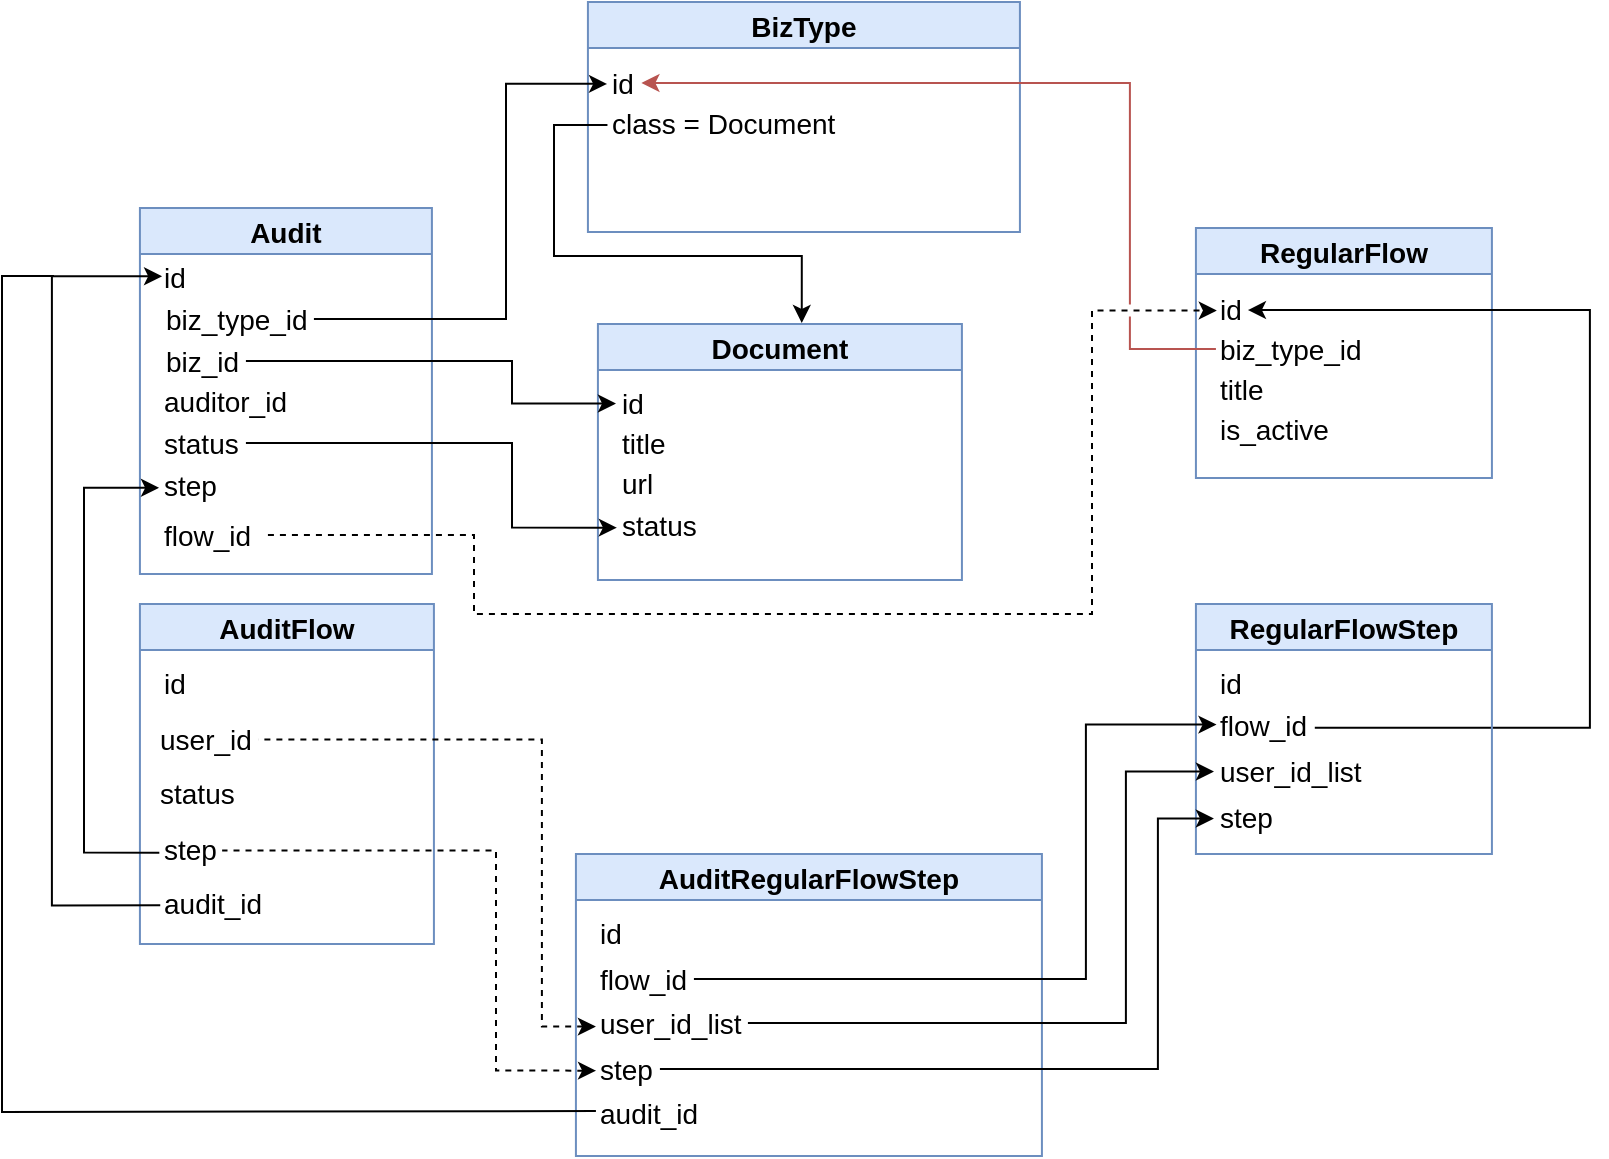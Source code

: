 <mxfile version="17.1.3" type="github">
  <diagram name="Page-1" id="e7e014a7-5840-1c2e-5031-d8a46d1fe8dd">
    <mxGraphModel dx="1234" dy="741" grid="0" gridSize="10" guides="1" tooltips="1" connect="1" arrows="1" fold="1" page="1" pageScale="1" pageWidth="1169" pageHeight="826" background="none" math="0" shadow="0">
      <root>
        <mxCell id="0" />
        <mxCell id="1" parent="0" />
        <mxCell id="k-PogV9iw9nHgQf0J8GU-70" value="Audit" style="swimlane;fontSize=14;strokeColor=#6c8ebf;fillColor=#dae8fc;" parent="1" vertex="1">
          <mxGeometry x="116.96" y="163" width="146" height="183" as="geometry" />
        </mxCell>
        <mxCell id="k-PogV9iw9nHgQf0J8GU-71" value="id" style="text;html=1;align=left;verticalAlign=middle;resizable=0;points=[];autosize=1;strokeColor=none;fillColor=none;fontSize=14;flipH=0;" parent="k-PogV9iw9nHgQf0J8GU-70" vertex="1">
          <mxGeometry x="10" y="25" width="30" height="20" as="geometry" />
        </mxCell>
        <mxCell id="k-PogV9iw9nHgQf0J8GU-72" value="biz_id" style="text;align=left;verticalAlign=middle;resizable=0;points=[];autosize=1;strokeColor=none;fillColor=none;fontSize=14;flipH=0;labelBackgroundColor=none;glass=0;labelPosition=center;verticalLabelPosition=middle;textDirection=ltr;html=1;spacingRight=-5;" parent="k-PogV9iw9nHgQf0J8GU-70" vertex="1">
          <mxGeometry x="11" y="66" width="42" height="21" as="geometry" />
        </mxCell>
        <mxCell id="k-PogV9iw9nHgQf0J8GU-74" value="auditor_id" style="text;html=1;align=left;verticalAlign=middle;resizable=0;points=[];autosize=1;strokeColor=none;fillColor=none;fontSize=14;flipH=0;" parent="k-PogV9iw9nHgQf0J8GU-70" vertex="1">
          <mxGeometry x="10" y="87" width="80" height="20" as="geometry" />
        </mxCell>
        <mxCell id="k-PogV9iw9nHgQf0J8GU-93" value="status" style="text;html=1;align=left;verticalAlign=middle;resizable=0;points=[];autosize=1;strokeColor=none;fillColor=none;fontSize=14;flipH=0;spacingRight=-5;" parent="k-PogV9iw9nHgQf0J8GU-70" vertex="1">
          <mxGeometry x="10" y="107" width="43" height="21" as="geometry" />
        </mxCell>
        <mxCell id="k-PogV9iw9nHgQf0J8GU-121" value="step" style="text;html=1;align=left;verticalAlign=middle;resizable=0;points=[];autosize=1;strokeColor=none;fillColor=none;fontSize=14;flipH=0;" parent="k-PogV9iw9nHgQf0J8GU-70" vertex="1">
          <mxGeometry x="10" y="128" width="37" height="21" as="geometry" />
        </mxCell>
        <mxCell id="k-PogV9iw9nHgQf0J8GU-128" value="flow_id" style="text;html=1;align=left;verticalAlign=middle;resizable=0;points=[];autosize=1;strokeColor=none;fillColor=none;fontSize=14;flipH=0;" parent="k-PogV9iw9nHgQf0J8GU-70" vertex="1">
          <mxGeometry x="10" y="153" width="54" height="21" as="geometry" />
        </mxCell>
        <mxCell id="k-PogV9iw9nHgQf0J8GU-75" value="Document" style="swimlane;fontSize=14;strokeColor=#6c8ebf;fillColor=#dae8fc;" parent="1" vertex="1">
          <mxGeometry x="345.96" y="221" width="182" height="128" as="geometry" />
        </mxCell>
        <mxCell id="k-PogV9iw9nHgQf0J8GU-76" value="id" style="text;html=1;align=left;verticalAlign=middle;resizable=0;points=[];autosize=1;strokeColor=none;fillColor=none;fontSize=14;flipH=0;" parent="k-PogV9iw9nHgQf0J8GU-75" vertex="1">
          <mxGeometry x="10" y="30" width="30" height="20" as="geometry" />
        </mxCell>
        <mxCell id="k-PogV9iw9nHgQf0J8GU-77" value="title" style="text;html=1;align=left;verticalAlign=middle;resizable=0;points=[];autosize=1;strokeColor=none;fillColor=none;fontSize=14;flipH=0;" parent="k-PogV9iw9nHgQf0J8GU-75" vertex="1">
          <mxGeometry x="10" y="50" width="40" height="20" as="geometry" />
        </mxCell>
        <mxCell id="k-PogV9iw9nHgQf0J8GU-78" value="url" style="text;html=1;align=left;verticalAlign=middle;resizable=0;points=[];autosize=1;strokeColor=none;fillColor=none;fontSize=14;flipH=0;" parent="k-PogV9iw9nHgQf0J8GU-75" vertex="1">
          <mxGeometry x="10" y="70" width="30" height="20" as="geometry" />
        </mxCell>
        <mxCell id="k-PogV9iw9nHgQf0J8GU-94" value="status" style="text;html=1;align=left;verticalAlign=middle;resizable=0;points=[];autosize=1;strokeColor=none;fillColor=none;fontSize=14;flipH=0;" parent="k-PogV9iw9nHgQf0J8GU-75" vertex="1">
          <mxGeometry x="10" y="90" width="48" height="21" as="geometry" />
        </mxCell>
        <mxCell id="k-PogV9iw9nHgQf0J8GU-80" value="BizType" style="swimlane;fontSize=14;strokeColor=#6c8ebf;fillColor=#dae8fc;" parent="1" vertex="1">
          <mxGeometry x="340.96" y="60" width="216" height="115" as="geometry" />
        </mxCell>
        <mxCell id="k-PogV9iw9nHgQf0J8GU-81" value="id" style="text;html=1;align=left;verticalAlign=middle;resizable=0;points=[];autosize=1;strokeColor=none;fillColor=none;fontSize=14;flipH=0;spacingRight=-5;" parent="k-PogV9iw9nHgQf0J8GU-80" vertex="1">
          <mxGeometry x="10" y="30" width="16" height="21" as="geometry" />
        </mxCell>
        <mxCell id="k-PogV9iw9nHgQf0J8GU-82" value="class = Document" style="text;html=1;align=left;verticalAlign=middle;resizable=0;points=[];autosize=1;strokeColor=none;fillColor=none;fontSize=14;flipH=0;spacingRight=-5;" parent="k-PogV9iw9nHgQf0J8GU-80" vertex="1">
          <mxGeometry x="10" y="50" width="117" height="21" as="geometry" />
        </mxCell>
        <mxCell id="k-PogV9iw9nHgQf0J8GU-87" value="AuditFlow" style="swimlane;fontSize=14;strokeColor=#6c8ebf;fillColor=#dae8fc;" parent="1" vertex="1">
          <mxGeometry x="116.96" y="361" width="147" height="170" as="geometry" />
        </mxCell>
        <mxCell id="k-PogV9iw9nHgQf0J8GU-88" value="id" style="text;html=1;align=left;verticalAlign=middle;resizable=0;points=[];autosize=1;strokeColor=none;fillColor=none;fontSize=14;flipH=0;" parent="k-PogV9iw9nHgQf0J8GU-87" vertex="1">
          <mxGeometry x="10" y="30" width="30" height="20" as="geometry" />
        </mxCell>
        <mxCell id="k-PogV9iw9nHgQf0J8GU-89" value="audit_id" style="text;html=1;align=left;verticalAlign=middle;resizable=0;points=[];autosize=1;strokeColor=none;fillColor=none;fontSize=14;flipH=0;labelBackgroundColor=none;spacingRight=-5;" parent="k-PogV9iw9nHgQf0J8GU-87" vertex="1">
          <mxGeometry x="10" y="139" width="54" height="21" as="geometry" />
        </mxCell>
        <mxCell id="k-PogV9iw9nHgQf0J8GU-90" value="user_id" style="text;html=1;align=left;verticalAlign=middle;resizable=0;points=[];autosize=1;strokeColor=none;fillColor=none;fontSize=14;flipH=0;spacingRight=-5;" parent="k-PogV9iw9nHgQf0J8GU-87" vertex="1">
          <mxGeometry x="8.5" y="57" width="51" height="21" as="geometry" />
        </mxCell>
        <mxCell id="k-PogV9iw9nHgQf0J8GU-91" value="status" style="text;html=1;align=left;verticalAlign=middle;resizable=0;points=[];autosize=1;strokeColor=none;fillColor=none;fontSize=14;flipH=0;" parent="k-PogV9iw9nHgQf0J8GU-87" vertex="1">
          <mxGeometry x="8.5" y="84" width="48" height="21" as="geometry" />
        </mxCell>
        <mxCell id="k-PogV9iw9nHgQf0J8GU-120" value="step" style="text;html=1;align=left;verticalAlign=middle;resizable=0;points=[];autosize=1;strokeColor=none;fillColor=none;fontSize=14;flipH=0;spacingRight=-5;" parent="k-PogV9iw9nHgQf0J8GU-87" vertex="1">
          <mxGeometry x="10" y="112" width="32" height="21" as="geometry" />
        </mxCell>
        <mxCell id="k-PogV9iw9nHgQf0J8GU-92" style="edgeStyle=orthogonalEdgeStyle;rounded=0;orthogonalLoop=1;jettySize=auto;html=1;fontSize=14;entryX=0.036;entryY=0.456;entryDx=0;entryDy=0;entryPerimeter=0;exitX=0.003;exitY=0.556;exitDx=0;exitDy=0;exitPerimeter=0;" parent="1" source="k-PogV9iw9nHgQf0J8GU-89" target="k-PogV9iw9nHgQf0J8GU-71" edge="1">
          <mxGeometry relative="1" as="geometry">
            <mxPoint x="78.96" y="197" as="targetPoint" />
            <Array as="points">
              <mxPoint x="72.96" y="512" />
              <mxPoint x="72.96" y="197" />
            </Array>
          </mxGeometry>
        </mxCell>
        <mxCell id="k-PogV9iw9nHgQf0J8GU-97" value="RegularFlow" style="swimlane;fontSize=14;strokeColor=#6c8ebf;fillColor=#dae8fc;" parent="1" vertex="1">
          <mxGeometry x="644.96" y="173" width="148" height="125" as="geometry" />
        </mxCell>
        <mxCell id="k-PogV9iw9nHgQf0J8GU-98" value="id" style="text;html=1;align=left;verticalAlign=middle;resizable=0;points=[];autosize=1;strokeColor=none;fillColor=none;fontSize=14;flipH=0;spacingRight=-5;" parent="k-PogV9iw9nHgQf0J8GU-97" vertex="1">
          <mxGeometry x="10" y="30" width="16" height="21" as="geometry" />
        </mxCell>
        <mxCell id="k-PogV9iw9nHgQf0J8GU-99" value="biz_type_id" style="text;html=1;align=left;verticalAlign=middle;resizable=0;points=[];autosize=1;strokeColor=none;fillColor=none;fontSize=14;flipH=0;" parent="k-PogV9iw9nHgQf0J8GU-97" vertex="1">
          <mxGeometry x="10" y="50" width="81" height="21" as="geometry" />
        </mxCell>
        <mxCell id="k-PogV9iw9nHgQf0J8GU-100" value="title" style="text;html=1;align=left;verticalAlign=middle;resizable=0;points=[];autosize=1;strokeColor=none;fillColor=none;fontSize=14;flipH=0;" parent="k-PogV9iw9nHgQf0J8GU-97" vertex="1">
          <mxGeometry x="10" y="70" width="32" height="21" as="geometry" />
        </mxCell>
        <mxCell id="k-PogV9iw9nHgQf0J8GU-101" value="is_active" style="text;html=1;align=left;verticalAlign=middle;resizable=0;points=[];autosize=1;strokeColor=none;fillColor=none;fontSize=14;flipH=0;" parent="k-PogV9iw9nHgQf0J8GU-97" vertex="1">
          <mxGeometry x="10" y="90" width="65" height="21" as="geometry" />
        </mxCell>
        <mxCell id="k-PogV9iw9nHgQf0J8GU-116" style="edgeStyle=orthogonalEdgeStyle;rounded=0;jumpStyle=gap;orthogonalLoop=1;jettySize=auto;html=1;entryX=0.967;entryY=0.3;entryDx=0;entryDy=0;entryPerimeter=0;fontSize=14;exitX=1.009;exitY=0.565;exitDx=0;exitDy=0;exitPerimeter=0;" parent="k-PogV9iw9nHgQf0J8GU-97" source="k-PogV9iw9nHgQf0J8GU-104" edge="1">
          <mxGeometry relative="1" as="geometry">
            <mxPoint x="64.53" y="253.229" as="sourcePoint" />
            <mxPoint x="26.002" y="41.02" as="targetPoint" />
            <Array as="points">
              <mxPoint x="197" y="250" />
              <mxPoint x="197" y="41" />
            </Array>
          </mxGeometry>
        </mxCell>
        <mxCell id="k-PogV9iw9nHgQf0J8GU-102" value="RegularFlowStep" style="swimlane;fontSize=14;strokeColor=#6c8ebf;fillColor=#dae8fc;" parent="1" vertex="1">
          <mxGeometry x="644.96" y="361" width="148" height="125" as="geometry" />
        </mxCell>
        <mxCell id="k-PogV9iw9nHgQf0J8GU-103" value="id" style="text;html=1;align=left;verticalAlign=middle;resizable=0;points=[];autosize=1;strokeColor=none;fillColor=none;fontSize=14;flipH=0;" parent="k-PogV9iw9nHgQf0J8GU-102" vertex="1">
          <mxGeometry x="10" y="30" width="30" height="20" as="geometry" />
        </mxCell>
        <mxCell id="k-PogV9iw9nHgQf0J8GU-104" value="flow_id" style="text;html=1;align=left;verticalAlign=middle;resizable=0;points=[];autosize=1;strokeColor=none;fillColor=none;fontSize=14;flipH=0;spacingRight=-5;" parent="k-PogV9iw9nHgQf0J8GU-102" vertex="1">
          <mxGeometry x="10" y="50" width="49" height="21" as="geometry" />
        </mxCell>
        <mxCell id="k-PogV9iw9nHgQf0J8GU-106" value="user_id_list" style="text;html=1;align=left;verticalAlign=middle;resizable=0;points=[];autosize=1;strokeColor=none;fillColor=none;fontSize=14;flipH=0;" parent="k-PogV9iw9nHgQf0J8GU-102" vertex="1">
          <mxGeometry x="10" y="73" width="81" height="21" as="geometry" />
        </mxCell>
        <mxCell id="k-PogV9iw9nHgQf0J8GU-105" value="step" style="text;html=1;align=left;verticalAlign=middle;resizable=0;points=[];autosize=1;strokeColor=none;fillColor=none;fontSize=14;flipH=0;" parent="k-PogV9iw9nHgQf0J8GU-102" vertex="1">
          <mxGeometry x="10" y="96" width="37" height="21" as="geometry" />
        </mxCell>
        <mxCell id="k-PogV9iw9nHgQf0J8GU-107" value="AuditRegularFlowStep" style="swimlane;fontSize=14;strokeColor=#6c8ebf;fillColor=#dae8fc;" parent="1" vertex="1">
          <mxGeometry x="334.96" y="486" width="233" height="151" as="geometry" />
        </mxCell>
        <mxCell id="k-PogV9iw9nHgQf0J8GU-108" value="id" style="text;html=1;align=left;verticalAlign=middle;resizable=0;points=[];autosize=1;strokeColor=none;fillColor=none;fontSize=14;flipH=0;" parent="k-PogV9iw9nHgQf0J8GU-107" vertex="1">
          <mxGeometry x="10" y="30" width="30" height="20" as="geometry" />
        </mxCell>
        <mxCell id="k-PogV9iw9nHgQf0J8GU-109" value="flow_id" style="text;html=1;align=left;verticalAlign=middle;resizable=0;points=[];autosize=1;strokeColor=none;fillColor=none;fontSize=14;flipH=0;spacingRight=-5;" parent="k-PogV9iw9nHgQf0J8GU-107" vertex="1">
          <mxGeometry x="10" y="52" width="49" height="21" as="geometry" />
        </mxCell>
        <mxCell id="k-PogV9iw9nHgQf0J8GU-111" value="user_id_list" style="text;html=1;align=left;verticalAlign=middle;resizable=0;points=[];autosize=1;strokeColor=none;fillColor=none;fontSize=14;flipH=0;spacingRight=-5;" parent="k-PogV9iw9nHgQf0J8GU-107" vertex="1">
          <mxGeometry x="10" y="74" width="76" height="21" as="geometry" />
        </mxCell>
        <mxCell id="k-PogV9iw9nHgQf0J8GU-112" value="audit_id" style="text;html=1;align=left;verticalAlign=middle;resizable=0;points=[];autosize=1;strokeColor=none;fillColor=none;fontSize=14;flipH=0;" parent="k-PogV9iw9nHgQf0J8GU-107" vertex="1">
          <mxGeometry x="10" y="119" width="59" height="21" as="geometry" />
        </mxCell>
        <mxCell id="k-PogV9iw9nHgQf0J8GU-110" value="step" style="text;html=1;align=left;verticalAlign=middle;resizable=0;points=[];autosize=1;strokeColor=none;fillColor=none;fontSize=14;flipH=0;spacingRight=-5;" parent="k-PogV9iw9nHgQf0J8GU-107" vertex="1">
          <mxGeometry x="10" y="97" width="32" height="21" as="geometry" />
        </mxCell>
        <mxCell id="k-PogV9iw9nHgQf0J8GU-118" style="edgeStyle=orthogonalEdgeStyle;rounded=0;jumpStyle=gap;orthogonalLoop=1;jettySize=auto;html=1;fontSize=14;endArrow=none;endFill=0;" parent="1" edge="1">
          <mxGeometry relative="1" as="geometry">
            <mxPoint x="344.96" y="614.491" as="sourcePoint" />
            <mxPoint x="74" y="197" as="targetPoint" />
            <Array as="points">
              <mxPoint x="287" y="614" />
              <mxPoint x="48" y="615" />
              <mxPoint x="48" y="198" />
            </Array>
          </mxGeometry>
        </mxCell>
        <mxCell id="k-PogV9iw9nHgQf0J8GU-123" style="edgeStyle=orthogonalEdgeStyle;rounded=0;jumpStyle=gap;orthogonalLoop=1;jettySize=auto;html=1;entryX=-0.012;entryY=0.568;entryDx=0;entryDy=0;entryPerimeter=0;fontSize=14;exitX=-0.009;exitY=0.588;exitDx=0;exitDy=0;exitPerimeter=0;" parent="1" source="k-PogV9iw9nHgQf0J8GU-120" target="k-PogV9iw9nHgQf0J8GU-121" edge="1">
          <mxGeometry relative="1" as="geometry">
            <Array as="points">
              <mxPoint x="89" y="485" />
              <mxPoint x="89" y="303" />
            </Array>
          </mxGeometry>
        </mxCell>
        <mxCell id="k-PogV9iw9nHgQf0J8GU-124" style="edgeStyle=orthogonalEdgeStyle;rounded=0;jumpStyle=gap;orthogonalLoop=1;jettySize=auto;html=1;entryX=0.972;entryY=0.533;entryDx=0;entryDy=0;entryPerimeter=0;fontSize=14;exitX=0.002;exitY=0.539;exitDx=0;exitDy=0;exitPerimeter=0;dashed=1;endArrow=none;endFill=0;startArrow=classic;startFill=1;" parent="1" source="k-PogV9iw9nHgQf0J8GU-110" target="k-PogV9iw9nHgQf0J8GU-120" edge="1">
          <mxGeometry relative="1" as="geometry">
            <Array as="points">
              <mxPoint x="295" y="594" />
              <mxPoint x="295" y="484" />
            </Array>
          </mxGeometry>
        </mxCell>
        <mxCell id="k-PogV9iw9nHgQf0J8GU-125" style="edgeStyle=orthogonalEdgeStyle;rounded=0;jumpStyle=gap;orthogonalLoop=1;jettySize=auto;html=1;entryX=0.994;entryY=0.511;entryDx=0;entryDy=0;entryPerimeter=0;fontSize=14;startArrow=classic;exitX=0;exitY=0.586;exitDx=0;exitDy=0;exitPerimeter=0;dashed=1;endArrow=none;endFill=0;startFill=1;" parent="1" source="k-PogV9iw9nHgQf0J8GU-111" target="k-PogV9iw9nHgQf0J8GU-90" edge="1">
          <mxGeometry relative="1" as="geometry">
            <mxPoint x="345.96" y="568" as="sourcePoint" />
            <Array as="points">
              <mxPoint x="317.96" y="572" />
              <mxPoint x="317.96" y="429" />
            </Array>
          </mxGeometry>
        </mxCell>
        <mxCell id="k-PogV9iw9nHgQf0J8GU-133" style="edgeStyle=orthogonalEdgeStyle;rounded=0;jumpStyle=gap;orthogonalLoop=1;jettySize=auto;html=1;entryX=-0.027;entryY=0.521;entryDx=0;entryDy=0;entryPerimeter=0;fontSize=14;" parent="1" source="k-PogV9iw9nHgQf0J8GU-73" target="k-PogV9iw9nHgQf0J8GU-81" edge="1">
          <mxGeometry relative="1" as="geometry">
            <Array as="points">
              <mxPoint x="300" y="219" />
              <mxPoint x="300" y="101" />
            </Array>
          </mxGeometry>
        </mxCell>
        <mxCell id="k-PogV9iw9nHgQf0J8GU-73" value="biz_type_id" style="text;html=1;align=left;verticalAlign=middle;resizable=0;points=[];autosize=1;strokeColor=none;fillColor=none;fontSize=14;flipH=0;spacingRight=-5;" parent="1" vertex="1">
          <mxGeometry x="127.96" y="208" width="76" height="21" as="geometry" />
        </mxCell>
        <mxCell id="k-PogV9iw9nHgQf0J8GU-134" style="edgeStyle=orthogonalEdgeStyle;rounded=0;jumpStyle=gap;orthogonalLoop=1;jettySize=auto;html=1;entryX=-0.032;entryY=0.489;entryDx=0;entryDy=0;entryPerimeter=0;fontSize=14;" parent="1" source="k-PogV9iw9nHgQf0J8GU-72" target="k-PogV9iw9nHgQf0J8GU-76" edge="1">
          <mxGeometry relative="1" as="geometry">
            <Array as="points">
              <mxPoint x="303" y="240" />
              <mxPoint x="303" y="261" />
            </Array>
          </mxGeometry>
        </mxCell>
        <mxCell id="k-PogV9iw9nHgQf0J8GU-135" style="edgeStyle=orthogonalEdgeStyle;rounded=0;jumpStyle=gap;orthogonalLoop=1;jettySize=auto;html=1;entryX=-0.011;entryY=0.563;entryDx=0;entryDy=0;entryPerimeter=0;fontSize=14;" parent="1" source="k-PogV9iw9nHgQf0J8GU-93" target="k-PogV9iw9nHgQf0J8GU-94" edge="1">
          <mxGeometry relative="1" as="geometry">
            <Array as="points">
              <mxPoint x="303" y="281" />
              <mxPoint x="303" y="323" />
            </Array>
          </mxGeometry>
        </mxCell>
        <mxCell id="k-PogV9iw9nHgQf0J8GU-137" style="edgeStyle=orthogonalEdgeStyle;rounded=0;jumpStyle=gap;orthogonalLoop=1;jettySize=auto;html=1;entryX=0.028;entryY=0.537;entryDx=0;entryDy=0;entryPerimeter=0;fontSize=14;dashed=1;" parent="1" source="k-PogV9iw9nHgQf0J8GU-128" target="k-PogV9iw9nHgQf0J8GU-98" edge="1">
          <mxGeometry relative="1" as="geometry">
            <Array as="points">
              <mxPoint x="284" y="327" />
              <mxPoint x="284" y="366" />
              <mxPoint x="593" y="366" />
              <mxPoint x="593" y="214" />
            </Array>
          </mxGeometry>
        </mxCell>
        <mxCell id="k-PogV9iw9nHgQf0J8GU-138" style="edgeStyle=orthogonalEdgeStyle;rounded=0;jumpStyle=gap;orthogonalLoop=1;jettySize=auto;html=1;entryX=0.56;entryY=-0.004;entryDx=0;entryDy=0;entryPerimeter=0;fontSize=14;exitX=-0.002;exitY=0.548;exitDx=0;exitDy=0;exitPerimeter=0;" parent="1" source="k-PogV9iw9nHgQf0J8GU-82" target="k-PogV9iw9nHgQf0J8GU-75" edge="1">
          <mxGeometry relative="1" as="geometry">
            <Array as="points">
              <mxPoint x="324" y="122" />
              <mxPoint x="324" y="187" />
              <mxPoint x="448" y="187" />
            </Array>
          </mxGeometry>
        </mxCell>
        <mxCell id="k-PogV9iw9nHgQf0J8GU-142" style="edgeStyle=orthogonalEdgeStyle;rounded=0;jumpStyle=gap;orthogonalLoop=1;jettySize=auto;html=1;entryX=1.047;entryY=0.499;entryDx=0;entryDy=0;entryPerimeter=0;fontSize=14;fillColor=#f8cecc;strokeColor=#b85450;" parent="1" source="k-PogV9iw9nHgQf0J8GU-99" target="k-PogV9iw9nHgQf0J8GU-81" edge="1">
          <mxGeometry relative="1" as="geometry">
            <Array as="points">
              <mxPoint x="611.96" y="234" />
              <mxPoint x="611.96" y="100" />
            </Array>
          </mxGeometry>
        </mxCell>
        <mxCell id="k-PogV9iw9nHgQf0J8GU-143" style="edgeStyle=orthogonalEdgeStyle;rounded=0;jumpStyle=gap;orthogonalLoop=1;jettySize=auto;html=1;entryX=0.006;entryY=0.491;entryDx=0;entryDy=0;entryPerimeter=0;fontSize=14;" parent="1" source="k-PogV9iw9nHgQf0J8GU-109" target="k-PogV9iw9nHgQf0J8GU-104" edge="1">
          <mxGeometry relative="1" as="geometry">
            <Array as="points">
              <mxPoint x="589.96" y="549" />
              <mxPoint x="589.96" y="421" />
            </Array>
          </mxGeometry>
        </mxCell>
        <mxCell id="k-PogV9iw9nHgQf0J8GU-144" style="edgeStyle=orthogonalEdgeStyle;rounded=0;jumpStyle=gap;orthogonalLoop=1;jettySize=auto;html=1;entryX=-0.012;entryY=0.512;entryDx=0;entryDy=0;entryPerimeter=0;fontSize=14;" parent="1" source="k-PogV9iw9nHgQf0J8GU-111" target="k-PogV9iw9nHgQf0J8GU-106" edge="1">
          <mxGeometry relative="1" as="geometry">
            <Array as="points">
              <mxPoint x="609.96" y="571" />
              <mxPoint x="609.96" y="445" />
            </Array>
          </mxGeometry>
        </mxCell>
        <mxCell id="k-PogV9iw9nHgQf0J8GU-145" style="edgeStyle=orthogonalEdgeStyle;rounded=0;jumpStyle=gap;orthogonalLoop=1;jettySize=auto;html=1;entryX=-0.027;entryY=0.536;entryDx=0;entryDy=0;entryPerimeter=0;fontSize=14;" parent="1" source="k-PogV9iw9nHgQf0J8GU-110" target="k-PogV9iw9nHgQf0J8GU-105" edge="1">
          <mxGeometry relative="1" as="geometry">
            <Array as="points">
              <mxPoint x="625.96" y="594" />
              <mxPoint x="625.96" y="468" />
            </Array>
          </mxGeometry>
        </mxCell>
      </root>
    </mxGraphModel>
  </diagram>
</mxfile>
